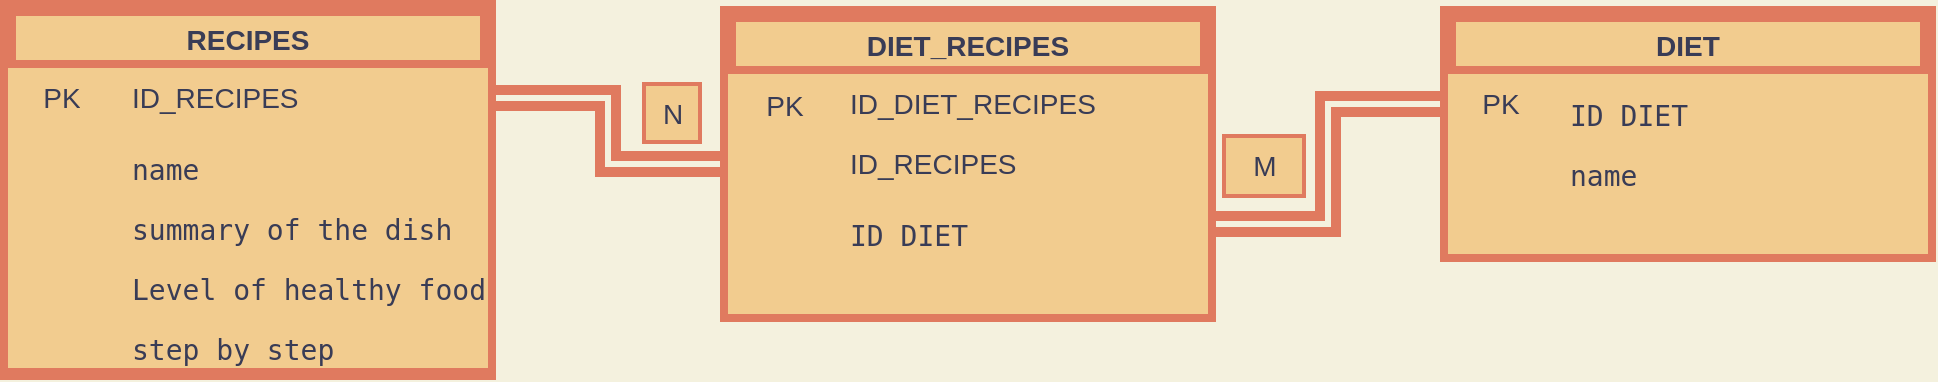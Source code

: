 <mxfile version="20.4.0" type="google"><diagram id="efwjN0wZwpERjVb1Zvro" name="Página-1"><mxGraphModel grid="0" page="1" gridSize="10" guides="1" tooltips="1" connect="1" arrows="1" fold="1" pageScale="1" pageWidth="1169" pageHeight="827" background="#F4F1DE" math="0" shadow="0"><root><mxCell id="0"/><mxCell id="1" parent="0"/><mxCell id="AbG5UGuKRgHngD5tID0R-41" value="RECIPES" style="shape=table;startSize=30;container=1;collapsible=0;childLayout=tableLayout;fixedRows=1;rowLines=0;fontStyle=1;fontSize=14;fillColor=#F2CC8F;strokeColor=#E07A5F;fontColor=#393C56;strokeWidth=8;" vertex="1" parent="1"><mxGeometry x="90" y="-1453" width="240" height="182" as="geometry"/></mxCell><mxCell id="AbG5UGuKRgHngD5tID0R-42" value="" style="shape=tableRow;horizontal=0;startSize=0;swimlaneHead=0;swimlaneBody=0;top=0;left=0;bottom=0;right=0;collapsible=0;dropTarget=0;fillColor=#F2CC8F;points=[[0,0.5],[1,0.5]];portConstraint=eastwest;fontSize=14;strokeColor=#E07A5F;fontColor=#393C56;strokeWidth=8;" vertex="1" parent="AbG5UGuKRgHngD5tID0R-41"><mxGeometry y="30" width="240" height="30" as="geometry"/></mxCell><mxCell id="AbG5UGuKRgHngD5tID0R-43" value="PK" style="shape=partialRectangle;html=1;whiteSpace=wrap;connectable=0;fillColor=#F2CC8F;top=0;left=0;bottom=0;right=0;overflow=hidden;pointerEvents=1;fontSize=14;strokeColor=#E07A5F;fontColor=#393C56;strokeWidth=8;" vertex="1" parent="AbG5UGuKRgHngD5tID0R-42"><mxGeometry width="54" height="30" as="geometry"><mxRectangle width="54" height="30" as="alternateBounds"/></mxGeometry></mxCell><mxCell id="AbG5UGuKRgHngD5tID0R-44" value="ID_RECIPES" style="shape=partialRectangle;html=1;whiteSpace=wrap;connectable=0;fillColor=#F2CC8F;top=0;left=0;bottom=0;right=0;align=left;spacingLeft=6;overflow=hidden;fontSize=14;strokeColor=#E07A5F;fontColor=#393C56;strokeWidth=8;" vertex="1" parent="AbG5UGuKRgHngD5tID0R-42"><mxGeometry x="54" width="186" height="30" as="geometry"><mxRectangle width="186" height="30" as="alternateBounds"/></mxGeometry></mxCell><mxCell id="AbG5UGuKRgHngD5tID0R-45" value="" style="shape=tableRow;horizontal=0;startSize=0;swimlaneHead=0;swimlaneBody=0;top=0;left=0;bottom=0;right=0;collapsible=0;dropTarget=0;fillColor=#F2CC8F;points=[[0,0.5],[1,0.5]];portConstraint=eastwest;fontSize=14;strokeColor=#E07A5F;fontColor=#393C56;strokeWidth=8;" vertex="1" parent="AbG5UGuKRgHngD5tID0R-41"><mxGeometry y="60" width="240" height="30" as="geometry"/></mxCell><mxCell id="AbG5UGuKRgHngD5tID0R-46" value="" style="shape=partialRectangle;html=1;whiteSpace=wrap;connectable=0;fillColor=#F2CC8F;top=0;left=0;bottom=0;right=0;overflow=hidden;fontSize=14;strokeColor=#E07A5F;fontColor=#393C56;strokeWidth=8;" vertex="1" parent="AbG5UGuKRgHngD5tID0R-45"><mxGeometry width="54" height="30" as="geometry"><mxRectangle width="54" height="30" as="alternateBounds"/></mxGeometry></mxCell><mxCell id="AbG5UGuKRgHngD5tID0R-47" value="&lt;pre style=&quot;text-decoration-thickness: initial; text-decoration-style: initial; text-decoration-color: initial; unicode-bidi: isolate; line-height: 36px; border: none; padding: 2px 0.14em 2px 0px; position: relative; margin: -2px 0px; resize: none; overflow: hidden; width: 270px; overflow-wrap: break-word; font-size: 14px;&quot; dir=&quot;ltr&quot; id=&quot;tw-target-text&quot; data-placeholder=&quot;Traducción&quot; class=&quot;tw-data-text tw-text-large tw-ta&quot;&gt;name&lt;/pre&gt;" style="shape=partialRectangle;html=1;whiteSpace=wrap;connectable=0;fillColor=#F2CC8F;top=0;left=0;bottom=0;right=0;align=left;spacingLeft=6;overflow=hidden;fontSize=14;strokeColor=#E07A5F;fontColor=#393C56;strokeWidth=8;" vertex="1" parent="AbG5UGuKRgHngD5tID0R-45"><mxGeometry x="54" width="186" height="30" as="geometry"><mxRectangle width="186" height="30" as="alternateBounds"/></mxGeometry></mxCell><mxCell id="AbG5UGuKRgHngD5tID0R-52" style="shape=tableRow;horizontal=0;startSize=0;swimlaneHead=0;swimlaneBody=0;top=0;left=0;bottom=0;right=0;collapsible=0;dropTarget=0;fillColor=#F2CC8F;points=[[0,0.5],[1,0.5]];portConstraint=eastwest;fontSize=14;strokeColor=#E07A5F;fontColor=#393C56;strokeWidth=8;" vertex="1" parent="AbG5UGuKRgHngD5tID0R-41"><mxGeometry y="90" width="240" height="30" as="geometry"/></mxCell><mxCell id="AbG5UGuKRgHngD5tID0R-53" style="shape=partialRectangle;html=1;whiteSpace=wrap;connectable=0;fillColor=#F2CC8F;top=0;left=0;bottom=0;right=0;overflow=hidden;fontSize=14;strokeColor=#E07A5F;fontColor=#393C56;strokeWidth=8;" vertex="1" parent="AbG5UGuKRgHngD5tID0R-52"><mxGeometry width="54" height="30" as="geometry"><mxRectangle width="54" height="30" as="alternateBounds"/></mxGeometry></mxCell><mxCell id="AbG5UGuKRgHngD5tID0R-54" value="&lt;pre style=&quot;unicode-bidi: isolate; line-height: 36px; border: none; padding: 2px 0.14em 2px 0px; position: relative; margin: -2px 0px; resize: none; overflow: hidden; width: 270px; overflow-wrap: break-word; text-decoration-thickness: initial; text-decoration-style: initial; text-decoration-color: initial; font-size: 14px;&quot; dir=&quot;ltr&quot; id=&quot;tw-target-text&quot; data-placeholder=&quot;Traducción&quot; class=&quot;tw-data-text tw-text-large tw-ta&quot;&gt;&lt;span style=&quot;font-size: 14px;&quot; lang=&quot;en&quot; class=&quot;Y2IQFc&quot;&gt;summary_of_the_dish &lt;/span&gt;&lt;/pre&gt;" style="shape=partialRectangle;html=1;whiteSpace=wrap;connectable=0;fillColor=#F2CC8F;top=0;left=0;bottom=0;right=0;align=left;spacingLeft=6;overflow=hidden;fontSize=14;strokeColor=#E07A5F;fontColor=#393C56;strokeWidth=8;" vertex="1" parent="AbG5UGuKRgHngD5tID0R-52"><mxGeometry x="54" width="186" height="30" as="geometry"><mxRectangle width="186" height="30" as="alternateBounds"/></mxGeometry></mxCell><mxCell id="AbG5UGuKRgHngD5tID0R-55" style="shape=tableRow;horizontal=0;startSize=0;swimlaneHead=0;swimlaneBody=0;top=0;left=0;bottom=0;right=0;collapsible=0;dropTarget=0;fillColor=#F2CC8F;points=[[0,0.5],[1,0.5]];portConstraint=eastwest;fontSize=14;strokeColor=#E07A5F;fontColor=#393C56;strokeWidth=8;" vertex="1" parent="AbG5UGuKRgHngD5tID0R-41"><mxGeometry y="120" width="240" height="30" as="geometry"/></mxCell><mxCell id="AbG5UGuKRgHngD5tID0R-56" style="shape=partialRectangle;html=1;whiteSpace=wrap;connectable=0;fillColor=#F2CC8F;top=0;left=0;bottom=0;right=0;overflow=hidden;fontSize=14;strokeColor=#E07A5F;fontColor=#393C56;strokeWidth=8;" vertex="1" parent="AbG5UGuKRgHngD5tID0R-55"><mxGeometry width="54" height="30" as="geometry"><mxRectangle width="54" height="30" as="alternateBounds"/></mxGeometry></mxCell><mxCell id="AbG5UGuKRgHngD5tID0R-57" value="&lt;pre style=&quot;unicode-bidi: isolate; line-height: 36px; border: none; padding: 2px 0.14em 2px 0px; position: relative; margin: -2px 0px; resize: none; overflow: hidden; width: 270px; overflow-wrap: break-word; text-decoration-thickness: initial; text-decoration-style: initial; text-decoration-color: initial; font-size: 14px;&quot; dir=&quot;ltr&quot; id=&quot;tw-target-text&quot; data-placeholder=&quot;Traducción&quot; class=&quot;tw-data-text tw-text-large tw-ta&quot;&gt;&lt;span style=&quot;font-size: 14px;&quot; lang=&quot;en&quot; class=&quot;Y2IQFc&quot;&gt;Level_of_healthy_food&lt;/span&gt;&lt;/pre&gt;" style="shape=partialRectangle;html=1;whiteSpace=wrap;connectable=0;fillColor=#F2CC8F;top=0;left=0;bottom=0;right=0;align=left;spacingLeft=6;overflow=hidden;fontSize=14;strokeColor=#E07A5F;fontColor=#393C56;strokeWidth=8;" vertex="1" parent="AbG5UGuKRgHngD5tID0R-55"><mxGeometry x="54" width="186" height="30" as="geometry"><mxRectangle width="186" height="30" as="alternateBounds"/></mxGeometry></mxCell><mxCell id="AbG5UGuKRgHngD5tID0R-58" style="shape=tableRow;horizontal=0;startSize=0;swimlaneHead=0;swimlaneBody=0;top=0;left=0;bottom=0;right=0;collapsible=0;dropTarget=0;fillColor=#F2CC8F;points=[[0,0.5],[1,0.5]];portConstraint=eastwest;fontSize=14;strokeColor=#E07A5F;fontColor=#393C56;strokeWidth=8;" vertex="1" parent="AbG5UGuKRgHngD5tID0R-41"><mxGeometry y="150" width="240" height="30" as="geometry"/></mxCell><mxCell id="AbG5UGuKRgHngD5tID0R-59" style="shape=partialRectangle;html=1;whiteSpace=wrap;connectable=0;fillColor=#F2CC8F;top=0;left=0;bottom=0;right=0;overflow=hidden;fontSize=14;strokeColor=#E07A5F;fontColor=#393C56;strokeWidth=8;" vertex="1" parent="AbG5UGuKRgHngD5tID0R-58"><mxGeometry width="54" height="30" as="geometry"><mxRectangle width="54" height="30" as="alternateBounds"/></mxGeometry></mxCell><mxCell id="AbG5UGuKRgHngD5tID0R-60" value="&lt;pre style=&quot;unicode-bidi: isolate; line-height: 36px; border: none; padding: 2px 0.14em 2px 0px; position: relative; margin-top: -2px; margin-bottom: -2px; resize: none; overflow: hidden; width: 270px; overflow-wrap: break-word; font-size: 14px;&quot; dir=&quot;ltr&quot; id=&quot;tw-target-text&quot; data-placeholder=&quot;Traducción&quot; class=&quot;tw-data-text tw-text-large tw-ta&quot;&gt;&lt;span style=&quot;font-size: 14px;&quot; lang=&quot;en&quot; class=&quot;Y2IQFc&quot;&gt;step_by_step&lt;/span&gt;&lt;/pre&gt;" style="shape=partialRectangle;html=1;whiteSpace=wrap;connectable=0;fillColor=#F2CC8F;top=0;left=0;bottom=0;right=0;align=left;spacingLeft=6;overflow=hidden;fontSize=14;strokeColor=#E07A5F;fontColor=#393C56;strokeWidth=8;" vertex="1" parent="AbG5UGuKRgHngD5tID0R-58"><mxGeometry x="54" width="186" height="30" as="geometry"><mxRectangle width="186" height="30" as="alternateBounds"/></mxGeometry></mxCell><mxCell id="AbG5UGuKRgHngD5tID0R-61" value="DIET" style="shape=table;startSize=30;container=1;collapsible=0;childLayout=tableLayout;fixedRows=1;rowLines=0;fontStyle=1;fontSize=14;fillColor=#F2CC8F;strokeColor=#E07A5F;fontColor=#393C56;strokeWidth=8;" vertex="1" parent="1"><mxGeometry x="810" y="-1450" width="240" height="120" as="geometry"/></mxCell><mxCell id="AbG5UGuKRgHngD5tID0R-62" value="" style="shape=tableRow;horizontal=0;startSize=0;swimlaneHead=0;swimlaneBody=0;top=0;left=0;bottom=0;right=0;collapsible=0;dropTarget=0;fillColor=#F2CC8F;points=[[0,0.5],[1,0.5]];portConstraint=eastwest;fontSize=14;strokeColor=#E07A5F;fontColor=#393C56;strokeWidth=8;" vertex="1" parent="AbG5UGuKRgHngD5tID0R-61"><mxGeometry y="30" width="240" height="30" as="geometry"/></mxCell><mxCell id="AbG5UGuKRgHngD5tID0R-63" value="PK" style="shape=partialRectangle;html=1;whiteSpace=wrap;connectable=0;fillColor=#F2CC8F;top=0;left=0;bottom=0;right=0;overflow=hidden;pointerEvents=1;fontSize=14;strokeColor=#E07A5F;fontColor=#393C56;strokeWidth=8;" vertex="1" parent="AbG5UGuKRgHngD5tID0R-62"><mxGeometry width="53" height="30" as="geometry"><mxRectangle width="53" height="30" as="alternateBounds"/></mxGeometry></mxCell><mxCell id="AbG5UGuKRgHngD5tID0R-64" value="&lt;pre style=&quot;unicode-bidi: isolate; line-height: 36px; border: none; padding: 2px 0.14em 2px 0px; position: relative; margin-top: -2px; margin-bottom: -2px; resize: none; overflow: hidden; width: 270px; overflow-wrap: break-word;&quot; dir=&quot;ltr&quot; id=&quot;tw-target-text&quot; data-placeholder=&quot;Traducción&quot; class=&quot;tw-data-text tw-text-large tw-ta&quot;&gt;ID_DIET&lt;/pre&gt;" style="shape=partialRectangle;html=1;whiteSpace=wrap;connectable=0;fillColor=#F2CC8F;top=0;left=0;bottom=0;right=0;align=left;spacingLeft=6;overflow=hidden;fontSize=14;strokeColor=#E07A5F;fontColor=#393C56;strokeWidth=8;" vertex="1" parent="AbG5UGuKRgHngD5tID0R-62"><mxGeometry x="53" width="187" height="30" as="geometry"><mxRectangle width="187" height="30" as="alternateBounds"/></mxGeometry></mxCell><mxCell id="AbG5UGuKRgHngD5tID0R-65" value="" style="shape=tableRow;horizontal=0;startSize=0;swimlaneHead=0;swimlaneBody=0;top=0;left=0;bottom=0;right=0;collapsible=0;dropTarget=0;fillColor=#F2CC8F;points=[[0,0.5],[1,0.5]];portConstraint=eastwest;fontSize=14;strokeColor=#E07A5F;fontColor=#393C56;strokeWidth=8;" vertex="1" parent="AbG5UGuKRgHngD5tID0R-61"><mxGeometry y="60" width="240" height="30" as="geometry"/></mxCell><mxCell id="AbG5UGuKRgHngD5tID0R-66" value="" style="shape=partialRectangle;html=1;whiteSpace=wrap;connectable=0;fillColor=#F2CC8F;top=0;left=0;bottom=0;right=0;overflow=hidden;fontSize=14;strokeColor=#E07A5F;fontColor=#393C56;strokeWidth=8;" vertex="1" parent="AbG5UGuKRgHngD5tID0R-65"><mxGeometry width="53" height="30" as="geometry"><mxRectangle width="53" height="30" as="alternateBounds"/></mxGeometry></mxCell><mxCell id="AbG5UGuKRgHngD5tID0R-67" value="&lt;pre style=&quot;text-decoration-thickness: initial; text-decoration-style: initial; text-decoration-color: initial; unicode-bidi: isolate; line-height: 36px; border: none; padding: 2px 0.14em 2px 0px; position: relative; margin: -2px 0px; resize: none; overflow: hidden; width: 270px; overflow-wrap: break-word; font-size: 14px;&quot; dir=&quot;ltr&quot; id=&quot;tw-target-text&quot; data-placeholder=&quot;Traducción&quot; class=&quot;tw-data-text tw-text-large tw-ta&quot;&gt;name&lt;/pre&gt;" style="shape=partialRectangle;html=1;whiteSpace=wrap;connectable=0;fillColor=#F2CC8F;top=0;left=0;bottom=0;right=0;align=left;spacingLeft=6;overflow=hidden;fontSize=14;strokeColor=#E07A5F;fontColor=#393C56;strokeWidth=8;" vertex="1" parent="AbG5UGuKRgHngD5tID0R-65"><mxGeometry x="53" width="187" height="30" as="geometry"><mxRectangle width="187" height="30" as="alternateBounds"/></mxGeometry></mxCell><mxCell id="AbG5UGuKRgHngD5tID0R-68" style="shape=tableRow;horizontal=0;startSize=0;swimlaneHead=0;swimlaneBody=0;top=0;left=0;bottom=0;right=0;collapsible=0;dropTarget=0;fillColor=#F2CC8F;points=[[0,0.5],[1,0.5]];portConstraint=eastwest;fontSize=14;strokeColor=#E07A5F;fontColor=#393C56;strokeWidth=8;" vertex="1" parent="AbG5UGuKRgHngD5tID0R-61"><mxGeometry y="90" width="240" height="30" as="geometry"/></mxCell><mxCell id="AbG5UGuKRgHngD5tID0R-69" style="shape=partialRectangle;html=1;whiteSpace=wrap;connectable=0;fillColor=#F2CC8F;top=0;left=0;bottom=0;right=0;overflow=hidden;fontSize=14;strokeColor=#E07A5F;fontColor=#393C56;strokeWidth=8;" vertex="1" parent="AbG5UGuKRgHngD5tID0R-68"><mxGeometry width="53" height="30" as="geometry"><mxRectangle width="53" height="30" as="alternateBounds"/></mxGeometry></mxCell><mxCell id="AbG5UGuKRgHngD5tID0R-70" value="" style="shape=partialRectangle;html=1;whiteSpace=wrap;connectable=0;fillColor=#F2CC8F;top=0;left=0;bottom=0;right=0;align=left;spacingLeft=6;overflow=hidden;fontSize=14;strokeColor=#E07A5F;fontColor=#393C56;strokeWidth=8;" vertex="1" parent="AbG5UGuKRgHngD5tID0R-68"><mxGeometry x="53" width="187" height="30" as="geometry"><mxRectangle width="187" height="30" as="alternateBounds"/></mxGeometry></mxCell><mxCell id="AbG5UGuKRgHngD5tID0R-85" value="DIET_RECIPES" style="shape=table;startSize=30;container=1;collapsible=0;childLayout=tableLayout;fixedRows=1;rowLines=0;fontStyle=1;fontSize=14;fillColor=#F2CC8F;strokeColor=#E07A5F;fontColor=#393C56;strokeWidth=8;" vertex="1" parent="1"><mxGeometry x="450" y="-1450" width="240" height="150" as="geometry"/></mxCell><mxCell id="AbG5UGuKRgHngD5tID0R-98" style="shape=tableRow;horizontal=0;startSize=0;swimlaneHead=0;swimlaneBody=0;top=0;left=0;bottom=0;right=0;collapsible=0;dropTarget=0;fillColor=#F2CC8F;points=[[0,0.5],[1,0.5]];portConstraint=eastwest;fontSize=14;strokeColor=#E07A5F;fontColor=#393C56;strokeWidth=8;" vertex="1" parent="AbG5UGuKRgHngD5tID0R-85"><mxGeometry y="30" width="240" height="30" as="geometry"/></mxCell><mxCell id="AbG5UGuKRgHngD5tID0R-99" style="shape=partialRectangle;html=1;whiteSpace=wrap;connectable=0;fillColor=#F2CC8F;top=0;left=0;bottom=0;right=0;overflow=hidden;pointerEvents=1;fontSize=14;strokeColor=#E07A5F;fontColor=#393C56;strokeWidth=8;" vertex="1" parent="AbG5UGuKRgHngD5tID0R-98"><mxGeometry width="53" height="30" as="geometry"><mxRectangle width="53" height="30" as="alternateBounds"/></mxGeometry></mxCell><mxCell id="AbG5UGuKRgHngD5tID0R-100" value="ID_DIET_RECIPES" style="shape=partialRectangle;html=1;whiteSpace=wrap;connectable=0;fillColor=#F2CC8F;top=0;left=0;bottom=0;right=0;align=left;spacingLeft=6;overflow=hidden;fontSize=14;strokeColor=#E07A5F;fontColor=#393C56;strokeWidth=8;" vertex="1" parent="AbG5UGuKRgHngD5tID0R-98"><mxGeometry x="53" width="187" height="30" as="geometry"><mxRectangle width="187" height="30" as="alternateBounds"/></mxGeometry></mxCell><mxCell id="AbG5UGuKRgHngD5tID0R-89" value="" style="shape=tableRow;horizontal=0;startSize=0;swimlaneHead=0;swimlaneBody=0;top=0;left=0;bottom=0;right=0;collapsible=0;dropTarget=0;fillColor=#F2CC8F;points=[[0,0.5],[1,0.5]];portConstraint=eastwest;fontSize=14;strokeColor=#E07A5F;fontColor=#393C56;strokeWidth=8;" vertex="1" parent="AbG5UGuKRgHngD5tID0R-85"><mxGeometry y="60" width="240" height="30" as="geometry"/></mxCell><mxCell id="AbG5UGuKRgHngD5tID0R-90" value="" style="shape=partialRectangle;html=1;whiteSpace=wrap;connectable=0;fillColor=#F2CC8F;top=0;left=0;bottom=0;right=0;overflow=hidden;pointerEvents=1;fontSize=14;strokeColor=#E07A5F;fontColor=#393C56;strokeWidth=8;" vertex="1" parent="AbG5UGuKRgHngD5tID0R-89"><mxGeometry width="53" height="30" as="geometry"><mxRectangle width="53" height="30" as="alternateBounds"/></mxGeometry></mxCell><mxCell id="AbG5UGuKRgHngD5tID0R-91" value="ID_RECIPES" style="shape=partialRectangle;html=1;whiteSpace=wrap;connectable=0;fillColor=#F2CC8F;top=0;left=0;bottom=0;right=0;align=left;spacingLeft=6;overflow=hidden;fontSize=14;strokeColor=#E07A5F;fontColor=#393C56;strokeWidth=8;" vertex="1" parent="AbG5UGuKRgHngD5tID0R-89"><mxGeometry x="53" width="187" height="30" as="geometry"><mxRectangle width="187" height="30" as="alternateBounds"/></mxGeometry></mxCell><mxCell id="AbG5UGuKRgHngD5tID0R-92" value="" style="shape=tableRow;horizontal=0;startSize=0;swimlaneHead=0;swimlaneBody=0;top=0;left=0;bottom=0;right=0;collapsible=0;dropTarget=0;fillColor=#F2CC8F;points=[[0,0.5],[1,0.5]];portConstraint=eastwest;fontSize=14;strokeColor=#E07A5F;fontColor=#393C56;strokeWidth=8;" vertex="1" parent="AbG5UGuKRgHngD5tID0R-85"><mxGeometry y="90" width="240" height="30" as="geometry"/></mxCell><mxCell id="AbG5UGuKRgHngD5tID0R-93" value="" style="shape=partialRectangle;html=1;whiteSpace=wrap;connectable=0;fillColor=#F2CC8F;top=0;left=0;bottom=0;right=0;overflow=hidden;fontSize=14;strokeColor=#E07A5F;fontColor=#393C56;strokeWidth=8;" vertex="1" parent="AbG5UGuKRgHngD5tID0R-92"><mxGeometry width="53" height="30" as="geometry"><mxRectangle width="53" height="30" as="alternateBounds"/></mxGeometry></mxCell><mxCell id="AbG5UGuKRgHngD5tID0R-94" value="&lt;pre style=&quot;text-decoration-thickness: initial; text-decoration-style: initial; text-decoration-color: initial; unicode-bidi: isolate; line-height: 36px; border: none; padding: 2px 0.14em 2px 0px; position: relative; margin: -2px 0px; resize: none; overflow: hidden; width: 270px; overflow-wrap: break-word; font-size: 14px;&quot; dir=&quot;ltr&quot; id=&quot;tw-target-text&quot; data-placeholder=&quot;Traducción&quot; class=&quot;tw-data-text tw-text-large tw-ta&quot;&gt;ID_DIET&lt;/pre&gt;" style="shape=partialRectangle;html=1;whiteSpace=wrap;connectable=0;fillColor=#F2CC8F;top=0;left=0;bottom=0;right=0;align=left;spacingLeft=6;overflow=hidden;fontSize=14;strokeColor=#E07A5F;fontColor=#393C56;strokeWidth=8;" vertex="1" parent="AbG5UGuKRgHngD5tID0R-92"><mxGeometry x="53" width="187" height="30" as="geometry"><mxRectangle width="187" height="30" as="alternateBounds"/></mxGeometry></mxCell><mxCell id="AbG5UGuKRgHngD5tID0R-95" style="shape=tableRow;horizontal=0;startSize=0;swimlaneHead=0;swimlaneBody=0;top=0;left=0;bottom=0;right=0;collapsible=0;dropTarget=0;fillColor=#F2CC8F;points=[[0,0.5],[1,0.5]];portConstraint=eastwest;fontSize=14;strokeColor=#E07A5F;fontColor=#393C56;strokeWidth=8;" vertex="1" parent="AbG5UGuKRgHngD5tID0R-85"><mxGeometry y="120" width="240" height="30" as="geometry"/></mxCell><mxCell id="AbG5UGuKRgHngD5tID0R-96" style="shape=partialRectangle;html=1;whiteSpace=wrap;connectable=0;fillColor=#F2CC8F;top=0;left=0;bottom=0;right=0;overflow=hidden;fontSize=14;strokeColor=#E07A5F;fontColor=#393C56;strokeWidth=8;" vertex="1" parent="AbG5UGuKRgHngD5tID0R-95"><mxGeometry width="53" height="30" as="geometry"><mxRectangle width="53" height="30" as="alternateBounds"/></mxGeometry></mxCell><mxCell id="AbG5UGuKRgHngD5tID0R-97" value="" style="shape=partialRectangle;html=1;whiteSpace=wrap;connectable=0;fillColor=#F2CC8F;top=0;left=0;bottom=0;right=0;align=left;spacingLeft=6;overflow=hidden;fontSize=14;strokeColor=#E07A5F;fontColor=#393C56;strokeWidth=8;" vertex="1" parent="AbG5UGuKRgHngD5tID0R-95"><mxGeometry x="53" width="187" height="30" as="geometry"><mxRectangle width="187" height="30" as="alternateBounds"/></mxGeometry></mxCell><mxCell id="AbG5UGuKRgHngD5tID0R-108" style="edgeStyle=orthogonalEdgeStyle;shape=link;rounded=0;orthogonalLoop=1;jettySize=auto;html=1;entryX=0;entryY=0.5;entryDx=0;entryDy=0;fontSize=14;strokeColor=#E07A5F;fontColor=#393C56;fillColor=#F2CC8F;curved=1;strokeWidth=5;labelBackgroundColor=#F4F1DE;" edge="1" parent="1" source="AbG5UGuKRgHngD5tID0R-92" target="AbG5UGuKRgHngD5tID0R-62"><mxGeometry relative="1" as="geometry"/></mxCell><mxCell id="AbG5UGuKRgHngD5tID0R-109" style="edgeStyle=orthogonalEdgeStyle;shape=link;rounded=0;orthogonalLoop=1;jettySize=auto;html=1;exitX=0;exitY=0.5;exitDx=0;exitDy=0;entryX=1;entryY=0.5;entryDx=0;entryDy=0;fontSize=14;strokeColor=#E07A5F;fontColor=#393C56;fillColor=#F2CC8F;curved=1;strokeWidth=5;labelBackgroundColor=#F4F1DE;" edge="1" parent="1" source="AbG5UGuKRgHngD5tID0R-89" target="AbG5UGuKRgHngD5tID0R-42"><mxGeometry relative="1" as="geometry"/></mxCell><mxCell id="AbG5UGuKRgHngD5tID0R-113" value="N" style="text;html=1;align=center;verticalAlign=middle;resizable=0;points=[];autosize=1;strokeColor=#E07A5F;fillColor=#F2CC8F;fontSize=14;fontColor=#393C56;strokeWidth=2;" vertex="1" parent="1"><mxGeometry x="408" y="-1415" width="28" height="29" as="geometry"/></mxCell><mxCell id="AbG5UGuKRgHngD5tID0R-114" value="M" style="text;html=1;align=center;verticalAlign=middle;resizable=0;points=[];autosize=1;strokeColor=#E07A5F;fillColor=#F2CC8F;fontSize=14;fontColor=#393C56;strokeWidth=2;" vertex="1" parent="1"><mxGeometry x="698" y="-1389" width="40" height="30" as="geometry"/></mxCell><mxCell id="AbG5UGuKRgHngD5tID0R-115" value="PK" style="shape=partialRectangle;html=1;whiteSpace=wrap;connectable=0;fillColor=#F2CC8F;top=0;left=0;bottom=0;right=0;overflow=hidden;pointerEvents=1;fontSize=14;strokeColor=#E07A5F;fontColor=#393C56;strokeWidth=8;" vertex="1" parent="1"><mxGeometry x="452" y="-1419" width="53" height="30" as="geometry"><mxRectangle width="53" height="30" as="alternateBounds"/></mxGeometry></mxCell></root></mxGraphModel></diagram></mxfile>